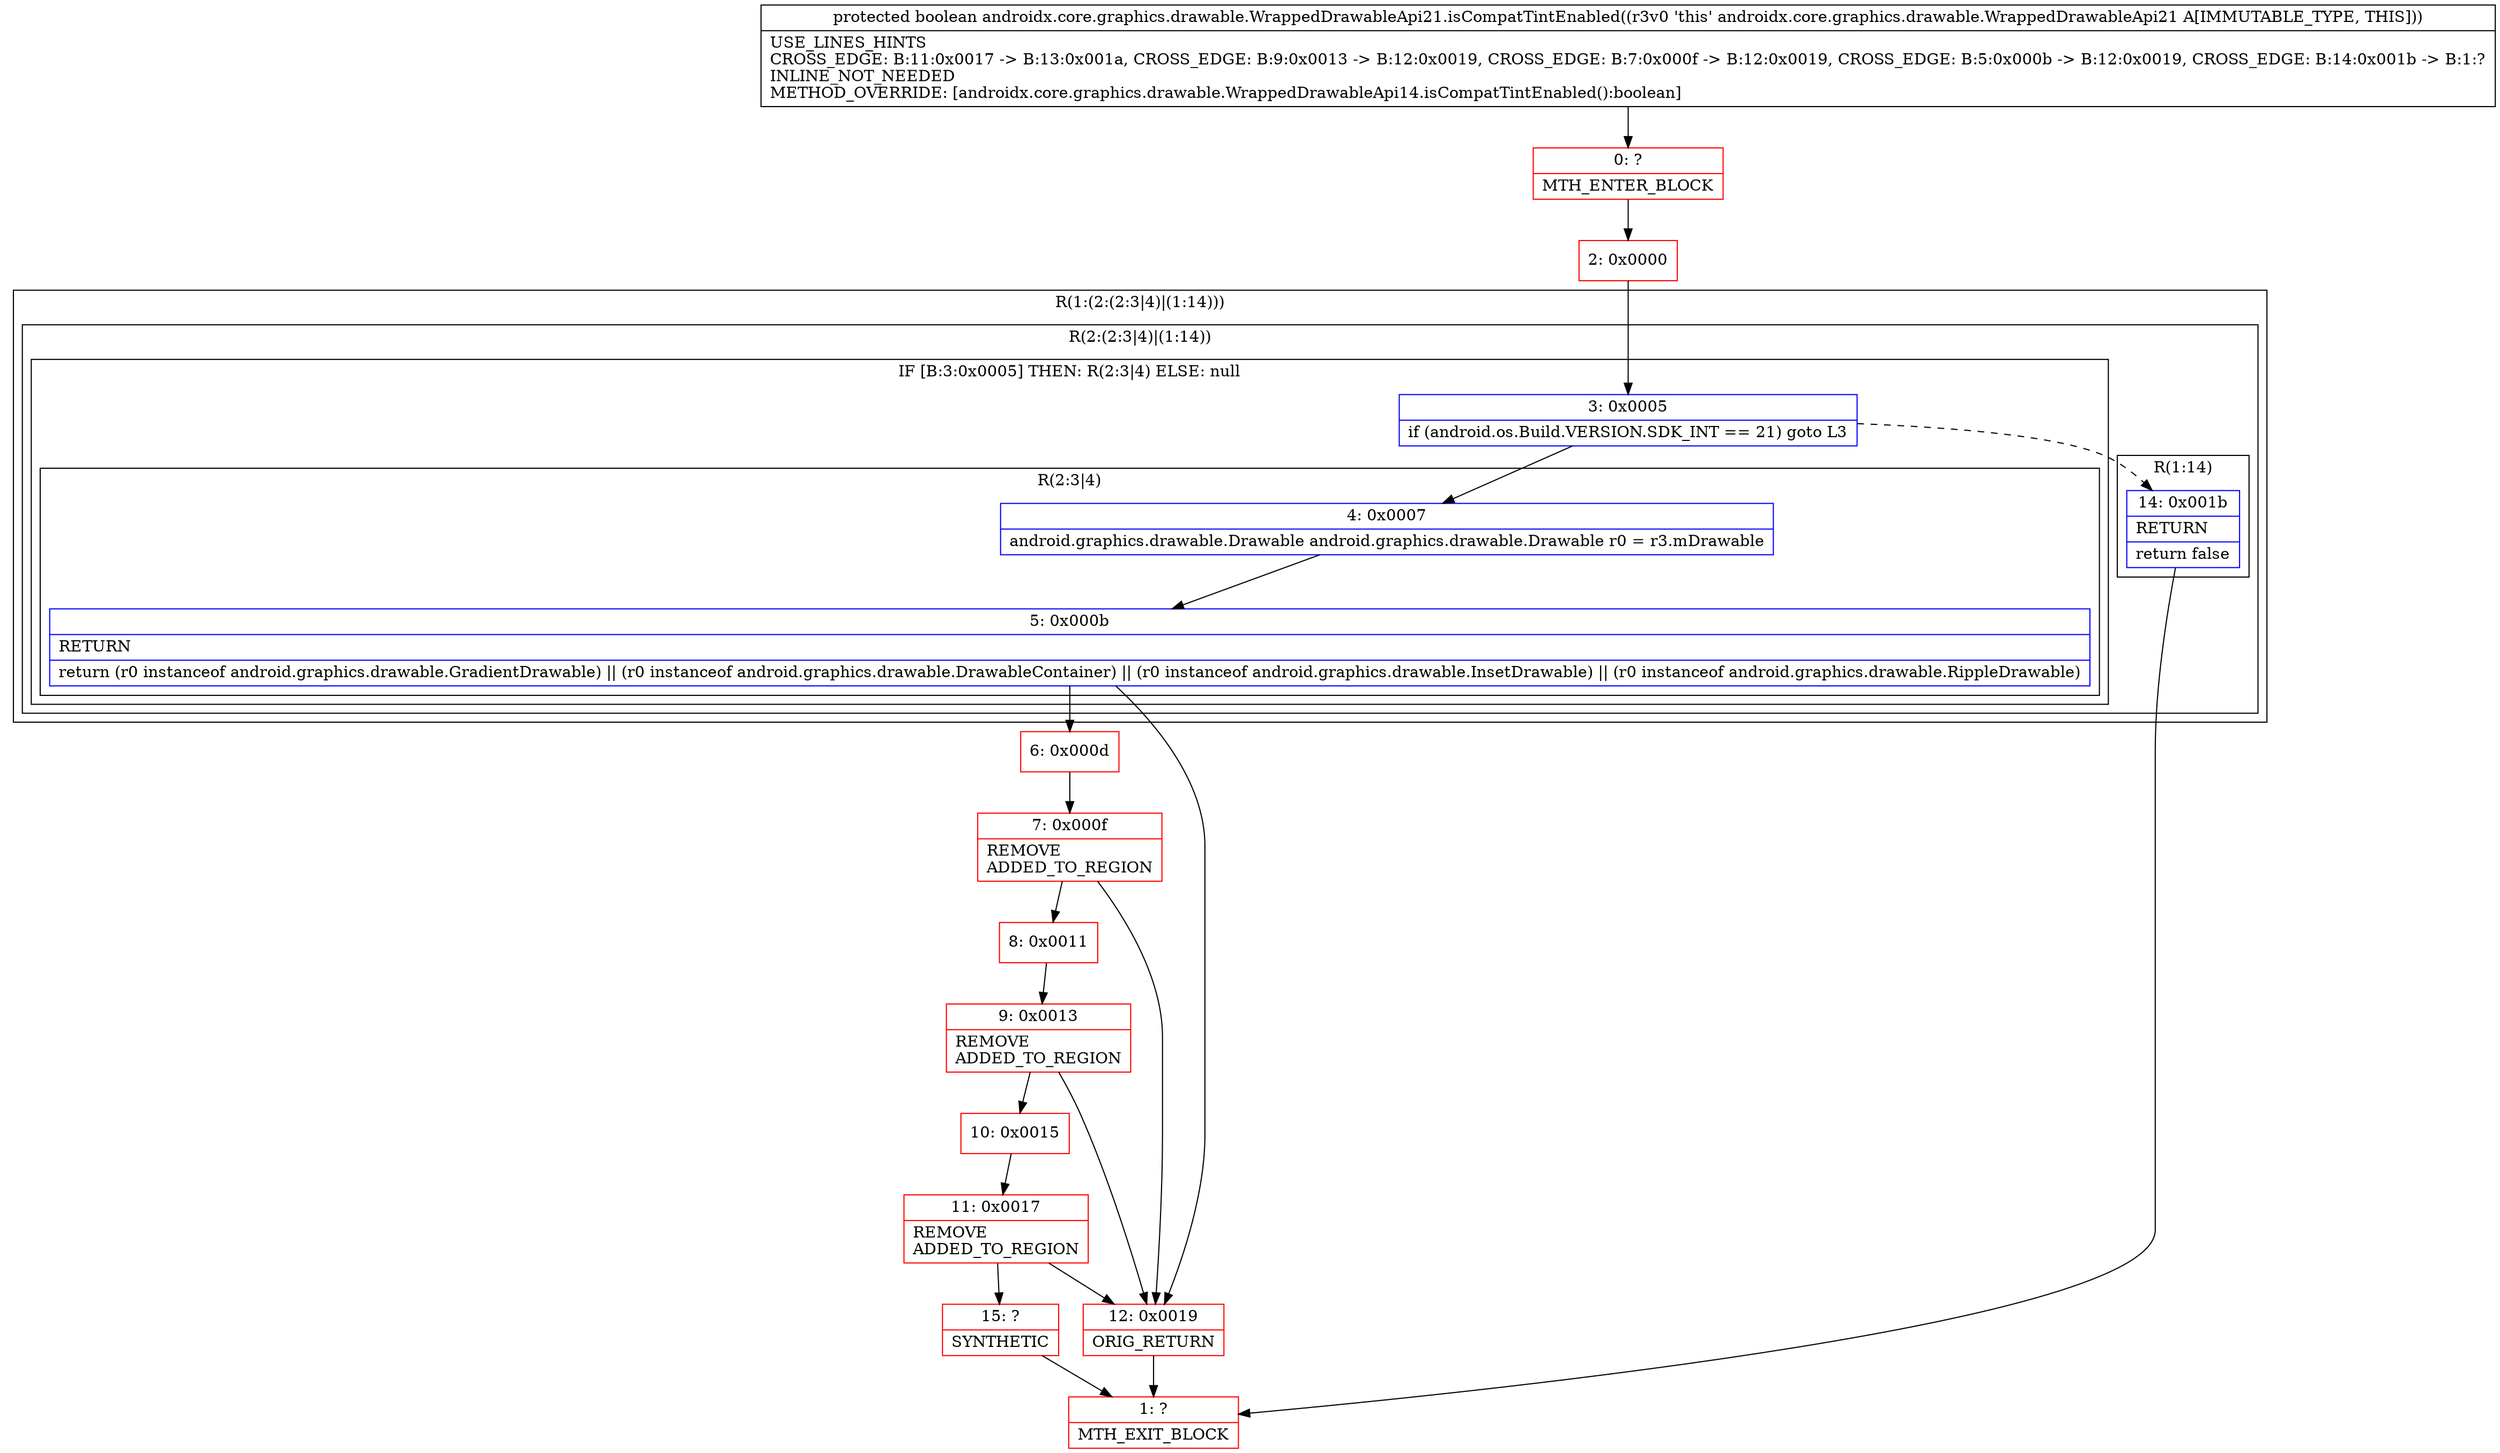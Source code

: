 digraph "CFG forandroidx.core.graphics.drawable.WrappedDrawableApi21.isCompatTintEnabled()Z" {
subgraph cluster_Region_1745323800 {
label = "R(1:(2:(2:3|4)|(1:14)))";
node [shape=record,color=blue];
subgraph cluster_Region_322466650 {
label = "R(2:(2:3|4)|(1:14))";
node [shape=record,color=blue];
subgraph cluster_IfRegion_1765879250 {
label = "IF [B:3:0x0005] THEN: R(2:3|4) ELSE: null";
node [shape=record,color=blue];
Node_3 [shape=record,label="{3\:\ 0x0005|if (android.os.Build.VERSION.SDK_INT == 21) goto L3\l}"];
subgraph cluster_Region_244577421 {
label = "R(2:3|4)";
node [shape=record,color=blue];
Node_4 [shape=record,label="{4\:\ 0x0007|android.graphics.drawable.Drawable android.graphics.drawable.Drawable r0 = r3.mDrawable\l}"];
Node_5 [shape=record,label="{5\:\ 0x000b|RETURN\l|return (r0 instanceof android.graphics.drawable.GradientDrawable) \|\| (r0 instanceof android.graphics.drawable.DrawableContainer) \|\| (r0 instanceof android.graphics.drawable.InsetDrawable) \|\| (r0 instanceof android.graphics.drawable.RippleDrawable)\l}"];
}
}
subgraph cluster_Region_881378959 {
label = "R(1:14)";
node [shape=record,color=blue];
Node_14 [shape=record,label="{14\:\ 0x001b|RETURN\l|return false\l}"];
}
}
}
Node_0 [shape=record,color=red,label="{0\:\ ?|MTH_ENTER_BLOCK\l}"];
Node_2 [shape=record,color=red,label="{2\:\ 0x0000}"];
Node_6 [shape=record,color=red,label="{6\:\ 0x000d}"];
Node_7 [shape=record,color=red,label="{7\:\ 0x000f|REMOVE\lADDED_TO_REGION\l}"];
Node_8 [shape=record,color=red,label="{8\:\ 0x0011}"];
Node_9 [shape=record,color=red,label="{9\:\ 0x0013|REMOVE\lADDED_TO_REGION\l}"];
Node_10 [shape=record,color=red,label="{10\:\ 0x0015}"];
Node_11 [shape=record,color=red,label="{11\:\ 0x0017|REMOVE\lADDED_TO_REGION\l}"];
Node_15 [shape=record,color=red,label="{15\:\ ?|SYNTHETIC\l}"];
Node_1 [shape=record,color=red,label="{1\:\ ?|MTH_EXIT_BLOCK\l}"];
Node_12 [shape=record,color=red,label="{12\:\ 0x0019|ORIG_RETURN\l}"];
MethodNode[shape=record,label="{protected boolean androidx.core.graphics.drawable.WrappedDrawableApi21.isCompatTintEnabled((r3v0 'this' androidx.core.graphics.drawable.WrappedDrawableApi21 A[IMMUTABLE_TYPE, THIS]))  | USE_LINES_HINTS\lCROSS_EDGE: B:11:0x0017 \-\> B:13:0x001a, CROSS_EDGE: B:9:0x0013 \-\> B:12:0x0019, CROSS_EDGE: B:7:0x000f \-\> B:12:0x0019, CROSS_EDGE: B:5:0x000b \-\> B:12:0x0019, CROSS_EDGE: B:14:0x001b \-\> B:1:?\lINLINE_NOT_NEEDED\lMETHOD_OVERRIDE: [androidx.core.graphics.drawable.WrappedDrawableApi14.isCompatTintEnabled():boolean]\l}"];
MethodNode -> Node_0;Node_3 -> Node_4;
Node_3 -> Node_14[style=dashed];
Node_4 -> Node_5;
Node_5 -> Node_6;
Node_5 -> Node_12;
Node_14 -> Node_1;
Node_0 -> Node_2;
Node_2 -> Node_3;
Node_6 -> Node_7;
Node_7 -> Node_8;
Node_7 -> Node_12;
Node_8 -> Node_9;
Node_9 -> Node_10;
Node_9 -> Node_12;
Node_10 -> Node_11;
Node_11 -> Node_12;
Node_11 -> Node_15;
Node_15 -> Node_1;
Node_12 -> Node_1;
}

